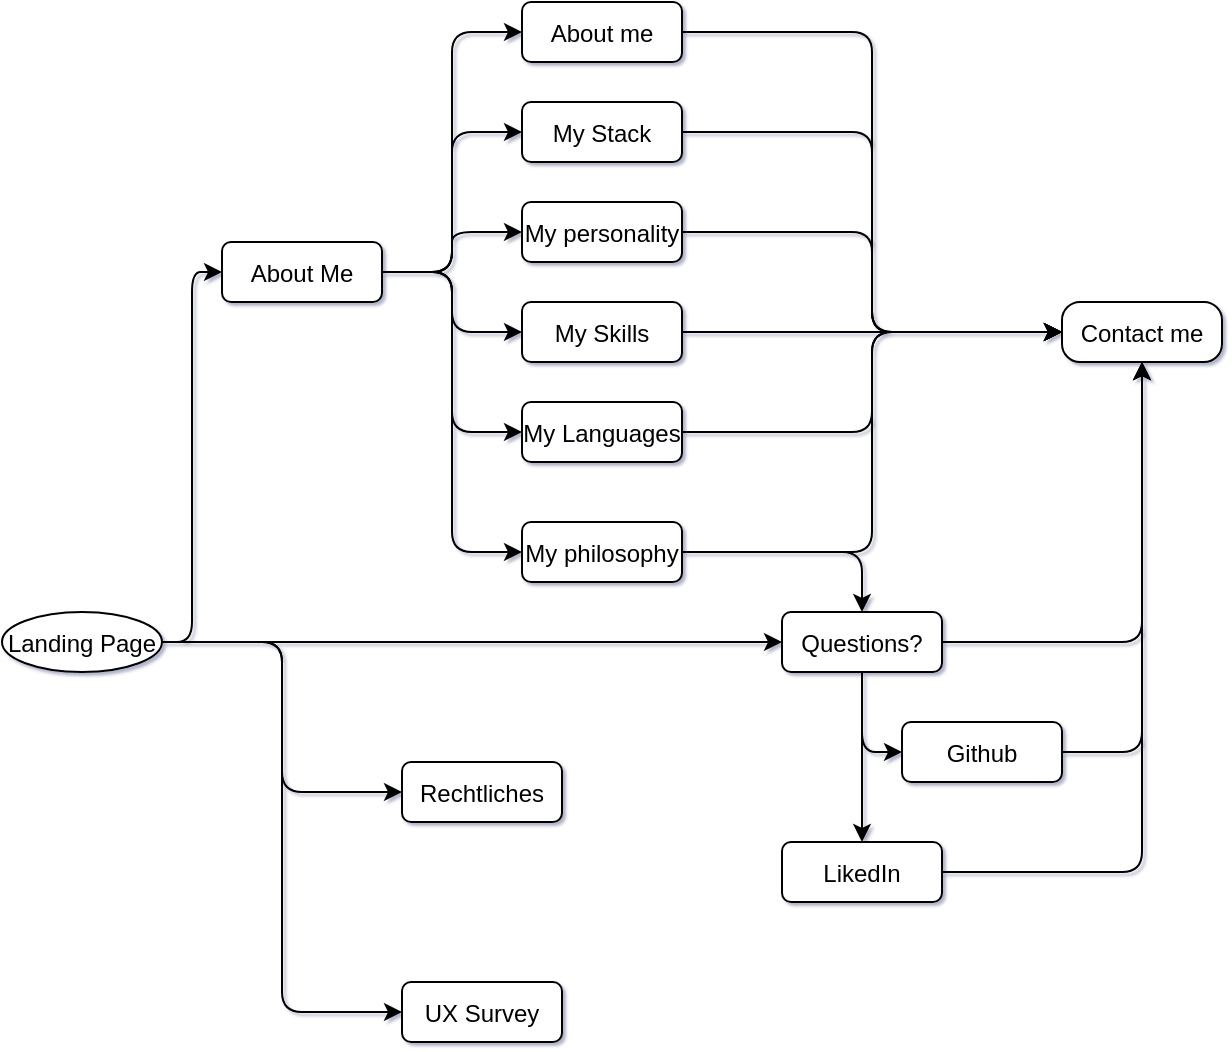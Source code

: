 <mxfile version="13.6.5">
    <diagram id="xAqzTMsiMj1r9Kvff4Ee" name="Seite-1">
        <mxGraphModel dx="514" dy="738" grid="1" gridSize="10" guides="1" tooltips="1" connect="1" arrows="1" fold="1" page="1" pageScale="1" pageWidth="827" pageHeight="1169" math="0" shadow="1">
            <root>
                <mxCell id="0"/>
                <mxCell id="1" parent="0"/>
                <mxCell id="nrMCtbFsrtQRF_oKq2P7-54" style="edgeStyle=orthogonalEdgeStyle;orthogonalLoop=1;jettySize=auto;html=1;exitX=1;exitY=0.5;exitDx=0;exitDy=0;entryX=0;entryY=0.5;entryDx=0;entryDy=0;" parent="1" source="nrMCtbFsrtQRF_oKq2P7-1" target="nrMCtbFsrtQRF_oKq2P7-52" edge="1">
                    <mxGeometry relative="1" as="geometry"/>
                </mxCell>
                <mxCell id="nrMCtbFsrtQRF_oKq2P7-1" value="Landing Page" style="ellipse;rounded=1;" parent="1" vertex="1">
                    <mxGeometry x="40" y="355" width="80" height="30" as="geometry"/>
                </mxCell>
                <mxCell id="nrMCtbFsrtQRF_oKq2P7-2" value="About Me" style="rounded=1;" parent="1" vertex="1">
                    <mxGeometry x="150" y="170" width="80" height="30" as="geometry"/>
                </mxCell>
                <mxCell id="nrMCtbFsrtQRF_oKq2P7-3" value="" style="edgeStyle=elbowEdgeStyle;elbow=horizontal;" parent="1" source="nrMCtbFsrtQRF_oKq2P7-1" target="nrMCtbFsrtQRF_oKq2P7-2" edge="1">
                    <mxGeometry relative="1" as="geometry"/>
                </mxCell>
                <mxCell id="nrMCtbFsrtQRF_oKq2P7-21" value="" style="edgeStyle=orthogonalEdgeStyle;orthogonalLoop=1;jettySize=auto;html=1;" parent="1" source="nrMCtbFsrtQRF_oKq2P7-4" target="nrMCtbFsrtQRF_oKq2P7-20" edge="1">
                    <mxGeometry relative="1" as="geometry"/>
                </mxCell>
                <mxCell id="nrMCtbFsrtQRF_oKq2P7-38" value="" style="edgeStyle=orthogonalEdgeStyle;orthogonalLoop=1;jettySize=auto;html=1;" parent="1" source="nrMCtbFsrtQRF_oKq2P7-4" target="nrMCtbFsrtQRF_oKq2P7-37" edge="1">
                    <mxGeometry relative="1" as="geometry"/>
                </mxCell>
                <mxCell id="nrMCtbFsrtQRF_oKq2P7-43" value="" style="edgeStyle=orthogonalEdgeStyle;orthogonalLoop=1;jettySize=auto;html=1;" parent="1" source="nrMCtbFsrtQRF_oKq2P7-4" target="nrMCtbFsrtQRF_oKq2P7-42" edge="1">
                    <mxGeometry relative="1" as="geometry">
                        <Array as="points">
                            <mxPoint x="470" y="425"/>
                        </Array>
                    </mxGeometry>
                </mxCell>
                <mxCell id="nrMCtbFsrtQRF_oKq2P7-4" value="Questions?" style="rounded=1;" parent="1" vertex="1">
                    <mxGeometry x="430" y="355" width="80" height="30" as="geometry"/>
                </mxCell>
                <mxCell id="nrMCtbFsrtQRF_oKq2P7-5" value="" style="edgeStyle=elbowEdgeStyle;elbow=horizontal;" parent="1" source="nrMCtbFsrtQRF_oKq2P7-1" target="nrMCtbFsrtQRF_oKq2P7-4" edge="1">
                    <mxGeometry relative="1" as="geometry"/>
                </mxCell>
                <mxCell id="nrMCtbFsrtQRF_oKq2P7-36" style="edgeStyle=orthogonalEdgeStyle;orthogonalLoop=1;jettySize=auto;html=1;exitX=1;exitY=0.5;exitDx=0;exitDy=0;entryX=0;entryY=0.5;entryDx=0;entryDy=0;" parent="1" source="nrMCtbFsrtQRF_oKq2P7-6" target="nrMCtbFsrtQRF_oKq2P7-20" edge="1">
                    <mxGeometry relative="1" as="geometry"/>
                </mxCell>
                <mxCell id="nrMCtbFsrtQRF_oKq2P7-6" value="About me" style="rounded=1;" parent="1" vertex="1">
                    <mxGeometry x="300" y="50" width="80" height="30" as="geometry"/>
                </mxCell>
                <mxCell id="nrMCtbFsrtQRF_oKq2P7-7" value="" style="edgeStyle=elbowEdgeStyle;elbow=horizontal;" parent="1" source="nrMCtbFsrtQRF_oKq2P7-2" target="nrMCtbFsrtQRF_oKq2P7-6" edge="1">
                    <mxGeometry relative="1" as="geometry"/>
                </mxCell>
                <mxCell id="nrMCtbFsrtQRF_oKq2P7-33" style="edgeStyle=orthogonalEdgeStyle;orthogonalLoop=1;jettySize=auto;html=1;exitX=1;exitY=0.5;exitDx=0;exitDy=0;entryX=0;entryY=0.5;entryDx=0;entryDy=0;" parent="1" source="nrMCtbFsrtQRF_oKq2P7-8" target="nrMCtbFsrtQRF_oKq2P7-20" edge="1">
                    <mxGeometry relative="1" as="geometry"/>
                </mxCell>
                <mxCell id="nrMCtbFsrtQRF_oKq2P7-8" value="My personality" style="rounded=1;" parent="1" vertex="1">
                    <mxGeometry x="300" y="150" width="80" height="30" as="geometry"/>
                </mxCell>
                <mxCell id="nrMCtbFsrtQRF_oKq2P7-9" value="" style="edgeStyle=elbowEdgeStyle;elbow=horizontal;" parent="1" source="nrMCtbFsrtQRF_oKq2P7-2" target="nrMCtbFsrtQRF_oKq2P7-8" edge="1">
                    <mxGeometry relative="1" as="geometry"/>
                </mxCell>
                <mxCell id="nrMCtbFsrtQRF_oKq2P7-30" style="edgeStyle=orthogonalEdgeStyle;orthogonalLoop=1;jettySize=auto;html=1;exitX=1;exitY=0.5;exitDx=0;exitDy=0;entryX=0;entryY=0.5;entryDx=0;entryDy=0;" parent="1" source="nrMCtbFsrtQRF_oKq2P7-10" target="nrMCtbFsrtQRF_oKq2P7-20" edge="1">
                    <mxGeometry relative="1" as="geometry">
                        <Array as="points">
                            <mxPoint x="475" y="325"/>
                            <mxPoint x="475" y="215"/>
                        </Array>
                    </mxGeometry>
                </mxCell>
                <mxCell id="nrMCtbFsrtQRF_oKq2P7-49" style="edgeStyle=orthogonalEdgeStyle;orthogonalLoop=1;jettySize=auto;html=1;exitX=1;exitY=0.5;exitDx=0;exitDy=0;entryX=0.5;entryY=0;entryDx=0;entryDy=0;" parent="1" source="nrMCtbFsrtQRF_oKq2P7-10" target="nrMCtbFsrtQRF_oKq2P7-4" edge="1">
                    <mxGeometry relative="1" as="geometry"/>
                </mxCell>
                <mxCell id="nrMCtbFsrtQRF_oKq2P7-10" value="My philosophy" style="rounded=1;" parent="1" vertex="1">
                    <mxGeometry x="300" y="310" width="80" height="30" as="geometry"/>
                </mxCell>
                <mxCell id="nrMCtbFsrtQRF_oKq2P7-11" value="" style="edgeStyle=elbowEdgeStyle;elbow=horizontal;" parent="1" source="nrMCtbFsrtQRF_oKq2P7-2" target="nrMCtbFsrtQRF_oKq2P7-10" edge="1">
                    <mxGeometry relative="1" as="geometry"/>
                </mxCell>
                <mxCell id="nrMCtbFsrtQRF_oKq2P7-34" style="edgeStyle=orthogonalEdgeStyle;orthogonalLoop=1;jettySize=auto;html=1;exitX=1;exitY=0.5;exitDx=0;exitDy=0;entryX=0;entryY=0.5;entryDx=0;entryDy=0;" parent="1" source="nrMCtbFsrtQRF_oKq2P7-12" target="nrMCtbFsrtQRF_oKq2P7-20" edge="1">
                    <mxGeometry relative="1" as="geometry"/>
                </mxCell>
                <mxCell id="nrMCtbFsrtQRF_oKq2P7-12" value="My Stack" style="rounded=1;" parent="1" vertex="1">
                    <mxGeometry x="300" y="100" width="80" height="30" as="geometry"/>
                </mxCell>
                <mxCell id="nrMCtbFsrtQRF_oKq2P7-13" value="" style="edgeStyle=elbowEdgeStyle;elbow=horizontal;" parent="1" source="nrMCtbFsrtQRF_oKq2P7-2" target="nrMCtbFsrtQRF_oKq2P7-12" edge="1">
                    <mxGeometry relative="1" as="geometry"/>
                </mxCell>
                <mxCell id="nrMCtbFsrtQRF_oKq2P7-28" style="edgeStyle=orthogonalEdgeStyle;orthogonalLoop=1;jettySize=auto;html=1;exitX=1;exitY=0.5;exitDx=0;exitDy=0;entryX=0;entryY=0.5;entryDx=0;entryDy=0;" parent="1" source="nrMCtbFsrtQRF_oKq2P7-14" target="nrMCtbFsrtQRF_oKq2P7-20" edge="1">
                    <mxGeometry relative="1" as="geometry"/>
                </mxCell>
                <mxCell id="nrMCtbFsrtQRF_oKq2P7-14" value="My Skills" style="rounded=1;" parent="1" vertex="1">
                    <mxGeometry x="300" y="200" width="80" height="30" as="geometry"/>
                </mxCell>
                <mxCell id="nrMCtbFsrtQRF_oKq2P7-15" value="" style="edgeStyle=elbowEdgeStyle;elbow=horizontal;" parent="1" source="nrMCtbFsrtQRF_oKq2P7-2" target="nrMCtbFsrtQRF_oKq2P7-14" edge="1">
                    <mxGeometry relative="1" as="geometry"/>
                </mxCell>
                <mxCell id="nrMCtbFsrtQRF_oKq2P7-29" style="edgeStyle=orthogonalEdgeStyle;orthogonalLoop=1;jettySize=auto;html=1;exitX=1;exitY=0.5;exitDx=0;exitDy=0;entryX=0;entryY=0.5;entryDx=0;entryDy=0;" parent="1" source="nrMCtbFsrtQRF_oKq2P7-16" target="nrMCtbFsrtQRF_oKq2P7-20" edge="1">
                    <mxGeometry relative="1" as="geometry"/>
                </mxCell>
                <mxCell id="nrMCtbFsrtQRF_oKq2P7-16" value="My Languages" style="rounded=1;" parent="1" vertex="1">
                    <mxGeometry x="300" y="250" width="80" height="30" as="geometry"/>
                </mxCell>
                <mxCell id="nrMCtbFsrtQRF_oKq2P7-17" value="" style="edgeStyle=elbowEdgeStyle;elbow=horizontal;" parent="1" source="nrMCtbFsrtQRF_oKq2P7-2" target="nrMCtbFsrtQRF_oKq2P7-16" edge="1">
                    <mxGeometry relative="1" as="geometry"/>
                </mxCell>
                <mxCell id="nrMCtbFsrtQRF_oKq2P7-18" value="Rechtliches" style="rounded=1;" parent="1" vertex="1">
                    <mxGeometry x="240" y="430" width="80" height="30" as="geometry"/>
                </mxCell>
                <mxCell id="nrMCtbFsrtQRF_oKq2P7-19" value="" style="edgeStyle=elbowEdgeStyle;elbow=horizontal;" parent="1" source="nrMCtbFsrtQRF_oKq2P7-1" target="nrMCtbFsrtQRF_oKq2P7-18" edge="1">
                    <mxGeometry relative="1" as="geometry"/>
                </mxCell>
                <mxCell id="nrMCtbFsrtQRF_oKq2P7-20" value="Contact me" style="arcSize=30;rounded=1;" parent="1" vertex="1">
                    <mxGeometry x="570" y="200" width="80" height="30" as="geometry"/>
                </mxCell>
                <mxCell id="nrMCtbFsrtQRF_oKq2P7-48" style="edgeStyle=orthogonalEdgeStyle;orthogonalLoop=1;jettySize=auto;html=1;exitX=1;exitY=0.5;exitDx=0;exitDy=0;entryX=0.5;entryY=1;entryDx=0;entryDy=0;" parent="1" source="nrMCtbFsrtQRF_oKq2P7-37" target="nrMCtbFsrtQRF_oKq2P7-20" edge="1">
                    <mxGeometry relative="1" as="geometry"/>
                </mxCell>
                <mxCell id="nrMCtbFsrtQRF_oKq2P7-37" value="LikedIn" style="rounded=1;" parent="1" vertex="1">
                    <mxGeometry x="430" y="470" width="80" height="30" as="geometry"/>
                </mxCell>
                <mxCell id="nrMCtbFsrtQRF_oKq2P7-47" style="edgeStyle=orthogonalEdgeStyle;orthogonalLoop=1;jettySize=auto;html=1;exitX=1;exitY=0.5;exitDx=0;exitDy=0;entryX=0.5;entryY=1;entryDx=0;entryDy=0;" parent="1" source="nrMCtbFsrtQRF_oKq2P7-42" target="nrMCtbFsrtQRF_oKq2P7-20" edge="1">
                    <mxGeometry relative="1" as="geometry"/>
                </mxCell>
                <mxCell id="nrMCtbFsrtQRF_oKq2P7-42" value="Github" style="rounded=1;" parent="1" vertex="1">
                    <mxGeometry x="490" y="410" width="80" height="30" as="geometry"/>
                </mxCell>
                <mxCell id="nrMCtbFsrtQRF_oKq2P7-52" value="UX Survey" style="rounded=1;" parent="1" vertex="1">
                    <mxGeometry x="240" y="540" width="80" height="30" as="geometry"/>
                </mxCell>
            </root>
        </mxGraphModel>
    </diagram>
</mxfile>
